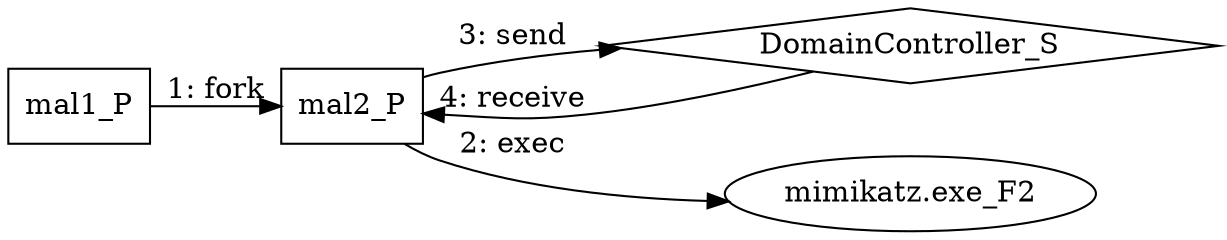 digraph "T1003.006" {
rankdir="LR"
size="9"
fixedsize="false"
splines="true"
nodesep=0.3
ranksep=0
fontsize=10
overlap="scalexy"
engine= "neato"
	"mal1_P" [node_type=Process shape=box]
	"mal2_P" [node_type=Process shape=box]
	"DomainController_S" [node_type=Socket shape=diamond]
	"mimikatz.exe_F2" [node_type=File shape=ellipse]
	"mal1_P" -> "mal2_P" [label="1: fork"]
	"mal2_P" -> "mimikatz.exe_F2" [label="2: exec"]
	"mal2_P" -> "DomainController_S" [label="3: send"]
	"DomainController_S" -> "mal2_P" [label="4: receive"]
}
